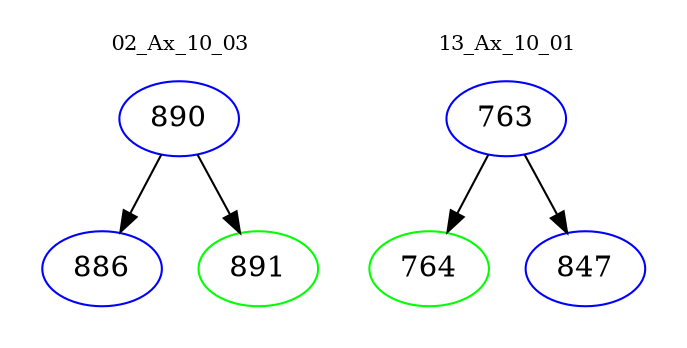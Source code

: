 digraph{
subgraph cluster_0 {
color = white
label = "02_Ax_10_03";
fontsize=10;
T0_890 [label="890", color="blue"]
T0_890 -> T0_886 [color="black"]
T0_886 [label="886", color="blue"]
T0_890 -> T0_891 [color="black"]
T0_891 [label="891", color="green"]
}
subgraph cluster_1 {
color = white
label = "13_Ax_10_01";
fontsize=10;
T1_763 [label="763", color="blue"]
T1_763 -> T1_764 [color="black"]
T1_764 [label="764", color="green"]
T1_763 -> T1_847 [color="black"]
T1_847 [label="847", color="blue"]
}
}
